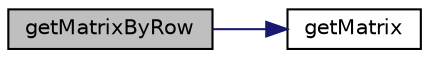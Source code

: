 digraph "getMatrixByRow"
{
  edge [fontname="Helvetica",fontsize="10",labelfontname="Helvetica",labelfontsize="10"];
  node [fontname="Helvetica",fontsize="10",shape=record];
  rankdir="LR";
  Node62 [label="getMatrixByRow",height=0.2,width=0.4,color="black", fillcolor="grey75", style="filled", fontcolor="black"];
  Node62 -> Node63 [color="midnightblue",fontsize="10",style="solid",fontname="Helvetica"];
  Node63 [label="getMatrix",height=0.2,width=0.4,color="black", fillcolor="white", style="filled",URL="$class_p_h_p_excel___shared___j_a_m_a___matrix.html#a639f0c65ab0ff04c45bfd2bb825dd0d4"];
}
